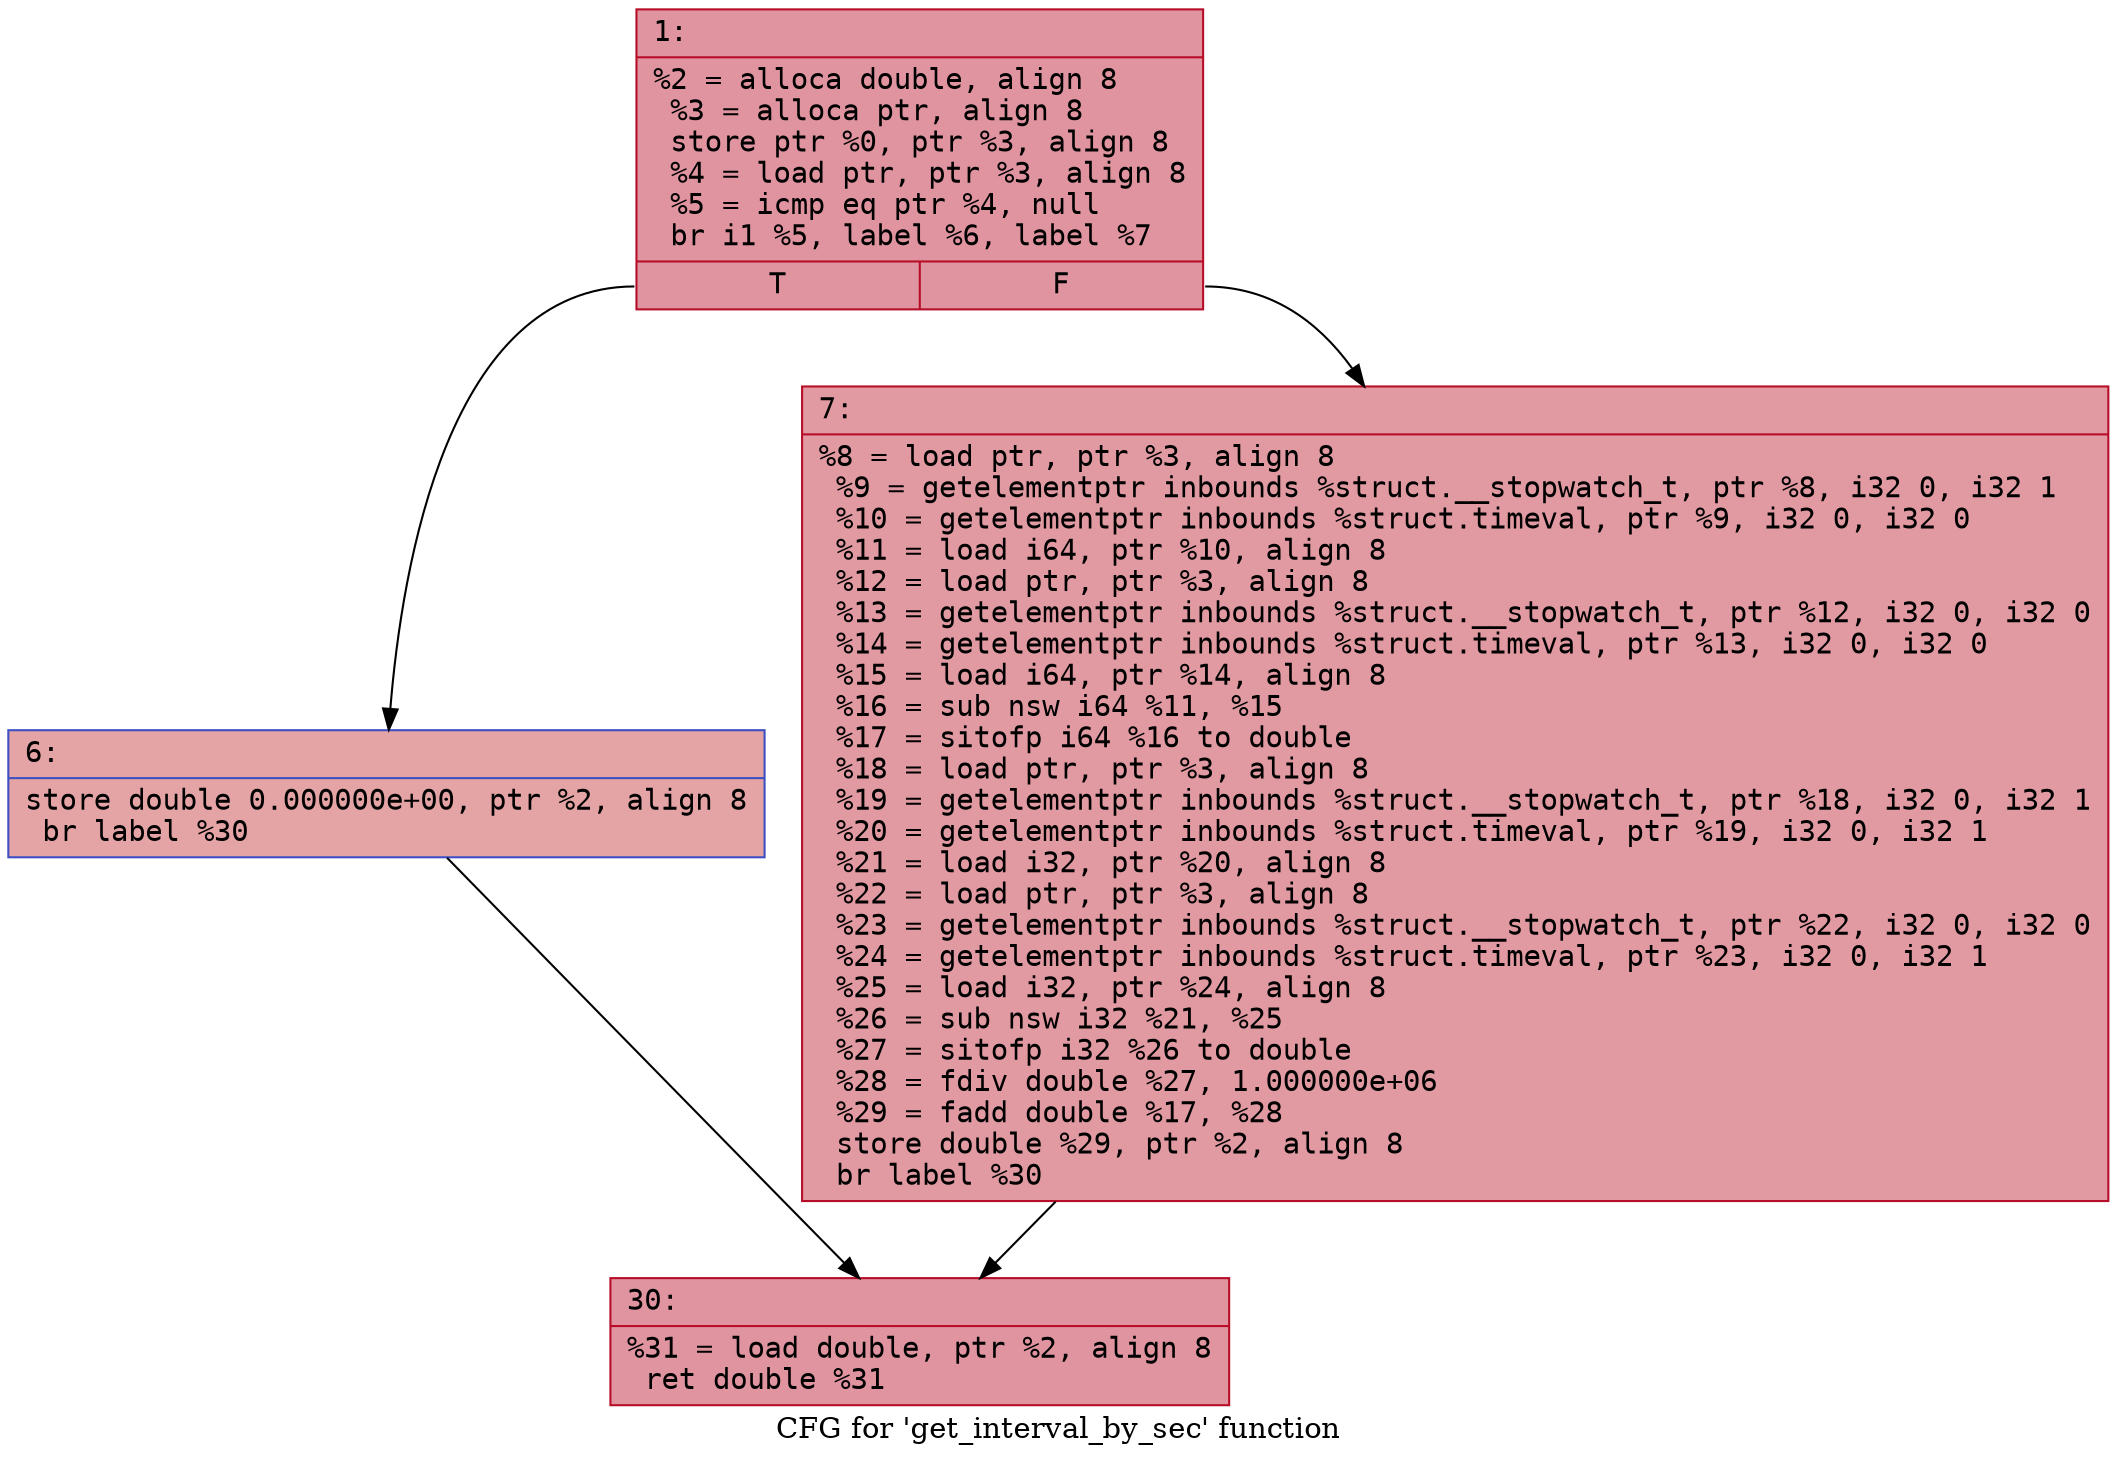digraph "CFG for 'get_interval_by_sec' function" {
	label="CFG for 'get_interval_by_sec' function";

	Node0x6000025e5e50 [shape=record,color="#b70d28ff", style=filled, fillcolor="#b70d2870" fontname="Courier",label="{1:\l|  %2 = alloca double, align 8\l  %3 = alloca ptr, align 8\l  store ptr %0, ptr %3, align 8\l  %4 = load ptr, ptr %3, align 8\l  %5 = icmp eq ptr %4, null\l  br i1 %5, label %6, label %7\l|{<s0>T|<s1>F}}"];
	Node0x6000025e5e50:s0 -> Node0x6000025e5ea0[tooltip="1 -> 6\nProbability 37.50%" ];
	Node0x6000025e5e50:s1 -> Node0x6000025e5ef0[tooltip="1 -> 7\nProbability 62.50%" ];
	Node0x6000025e5ea0 [shape=record,color="#3d50c3ff", style=filled, fillcolor="#c32e3170" fontname="Courier",label="{6:\l|  store double 0.000000e+00, ptr %2, align 8\l  br label %30\l}"];
	Node0x6000025e5ea0 -> Node0x6000025e5f40[tooltip="6 -> 30\nProbability 100.00%" ];
	Node0x6000025e5ef0 [shape=record,color="#b70d28ff", style=filled, fillcolor="#bb1b2c70" fontname="Courier",label="{7:\l|  %8 = load ptr, ptr %3, align 8\l  %9 = getelementptr inbounds %struct.__stopwatch_t, ptr %8, i32 0, i32 1\l  %10 = getelementptr inbounds %struct.timeval, ptr %9, i32 0, i32 0\l  %11 = load i64, ptr %10, align 8\l  %12 = load ptr, ptr %3, align 8\l  %13 = getelementptr inbounds %struct.__stopwatch_t, ptr %12, i32 0, i32 0\l  %14 = getelementptr inbounds %struct.timeval, ptr %13, i32 0, i32 0\l  %15 = load i64, ptr %14, align 8\l  %16 = sub nsw i64 %11, %15\l  %17 = sitofp i64 %16 to double\l  %18 = load ptr, ptr %3, align 8\l  %19 = getelementptr inbounds %struct.__stopwatch_t, ptr %18, i32 0, i32 1\l  %20 = getelementptr inbounds %struct.timeval, ptr %19, i32 0, i32 1\l  %21 = load i32, ptr %20, align 8\l  %22 = load ptr, ptr %3, align 8\l  %23 = getelementptr inbounds %struct.__stopwatch_t, ptr %22, i32 0, i32 0\l  %24 = getelementptr inbounds %struct.timeval, ptr %23, i32 0, i32 1\l  %25 = load i32, ptr %24, align 8\l  %26 = sub nsw i32 %21, %25\l  %27 = sitofp i32 %26 to double\l  %28 = fdiv double %27, 1.000000e+06\l  %29 = fadd double %17, %28\l  store double %29, ptr %2, align 8\l  br label %30\l}"];
	Node0x6000025e5ef0 -> Node0x6000025e5f40[tooltip="7 -> 30\nProbability 100.00%" ];
	Node0x6000025e5f40 [shape=record,color="#b70d28ff", style=filled, fillcolor="#b70d2870" fontname="Courier",label="{30:\l|  %31 = load double, ptr %2, align 8\l  ret double %31\l}"];
}

